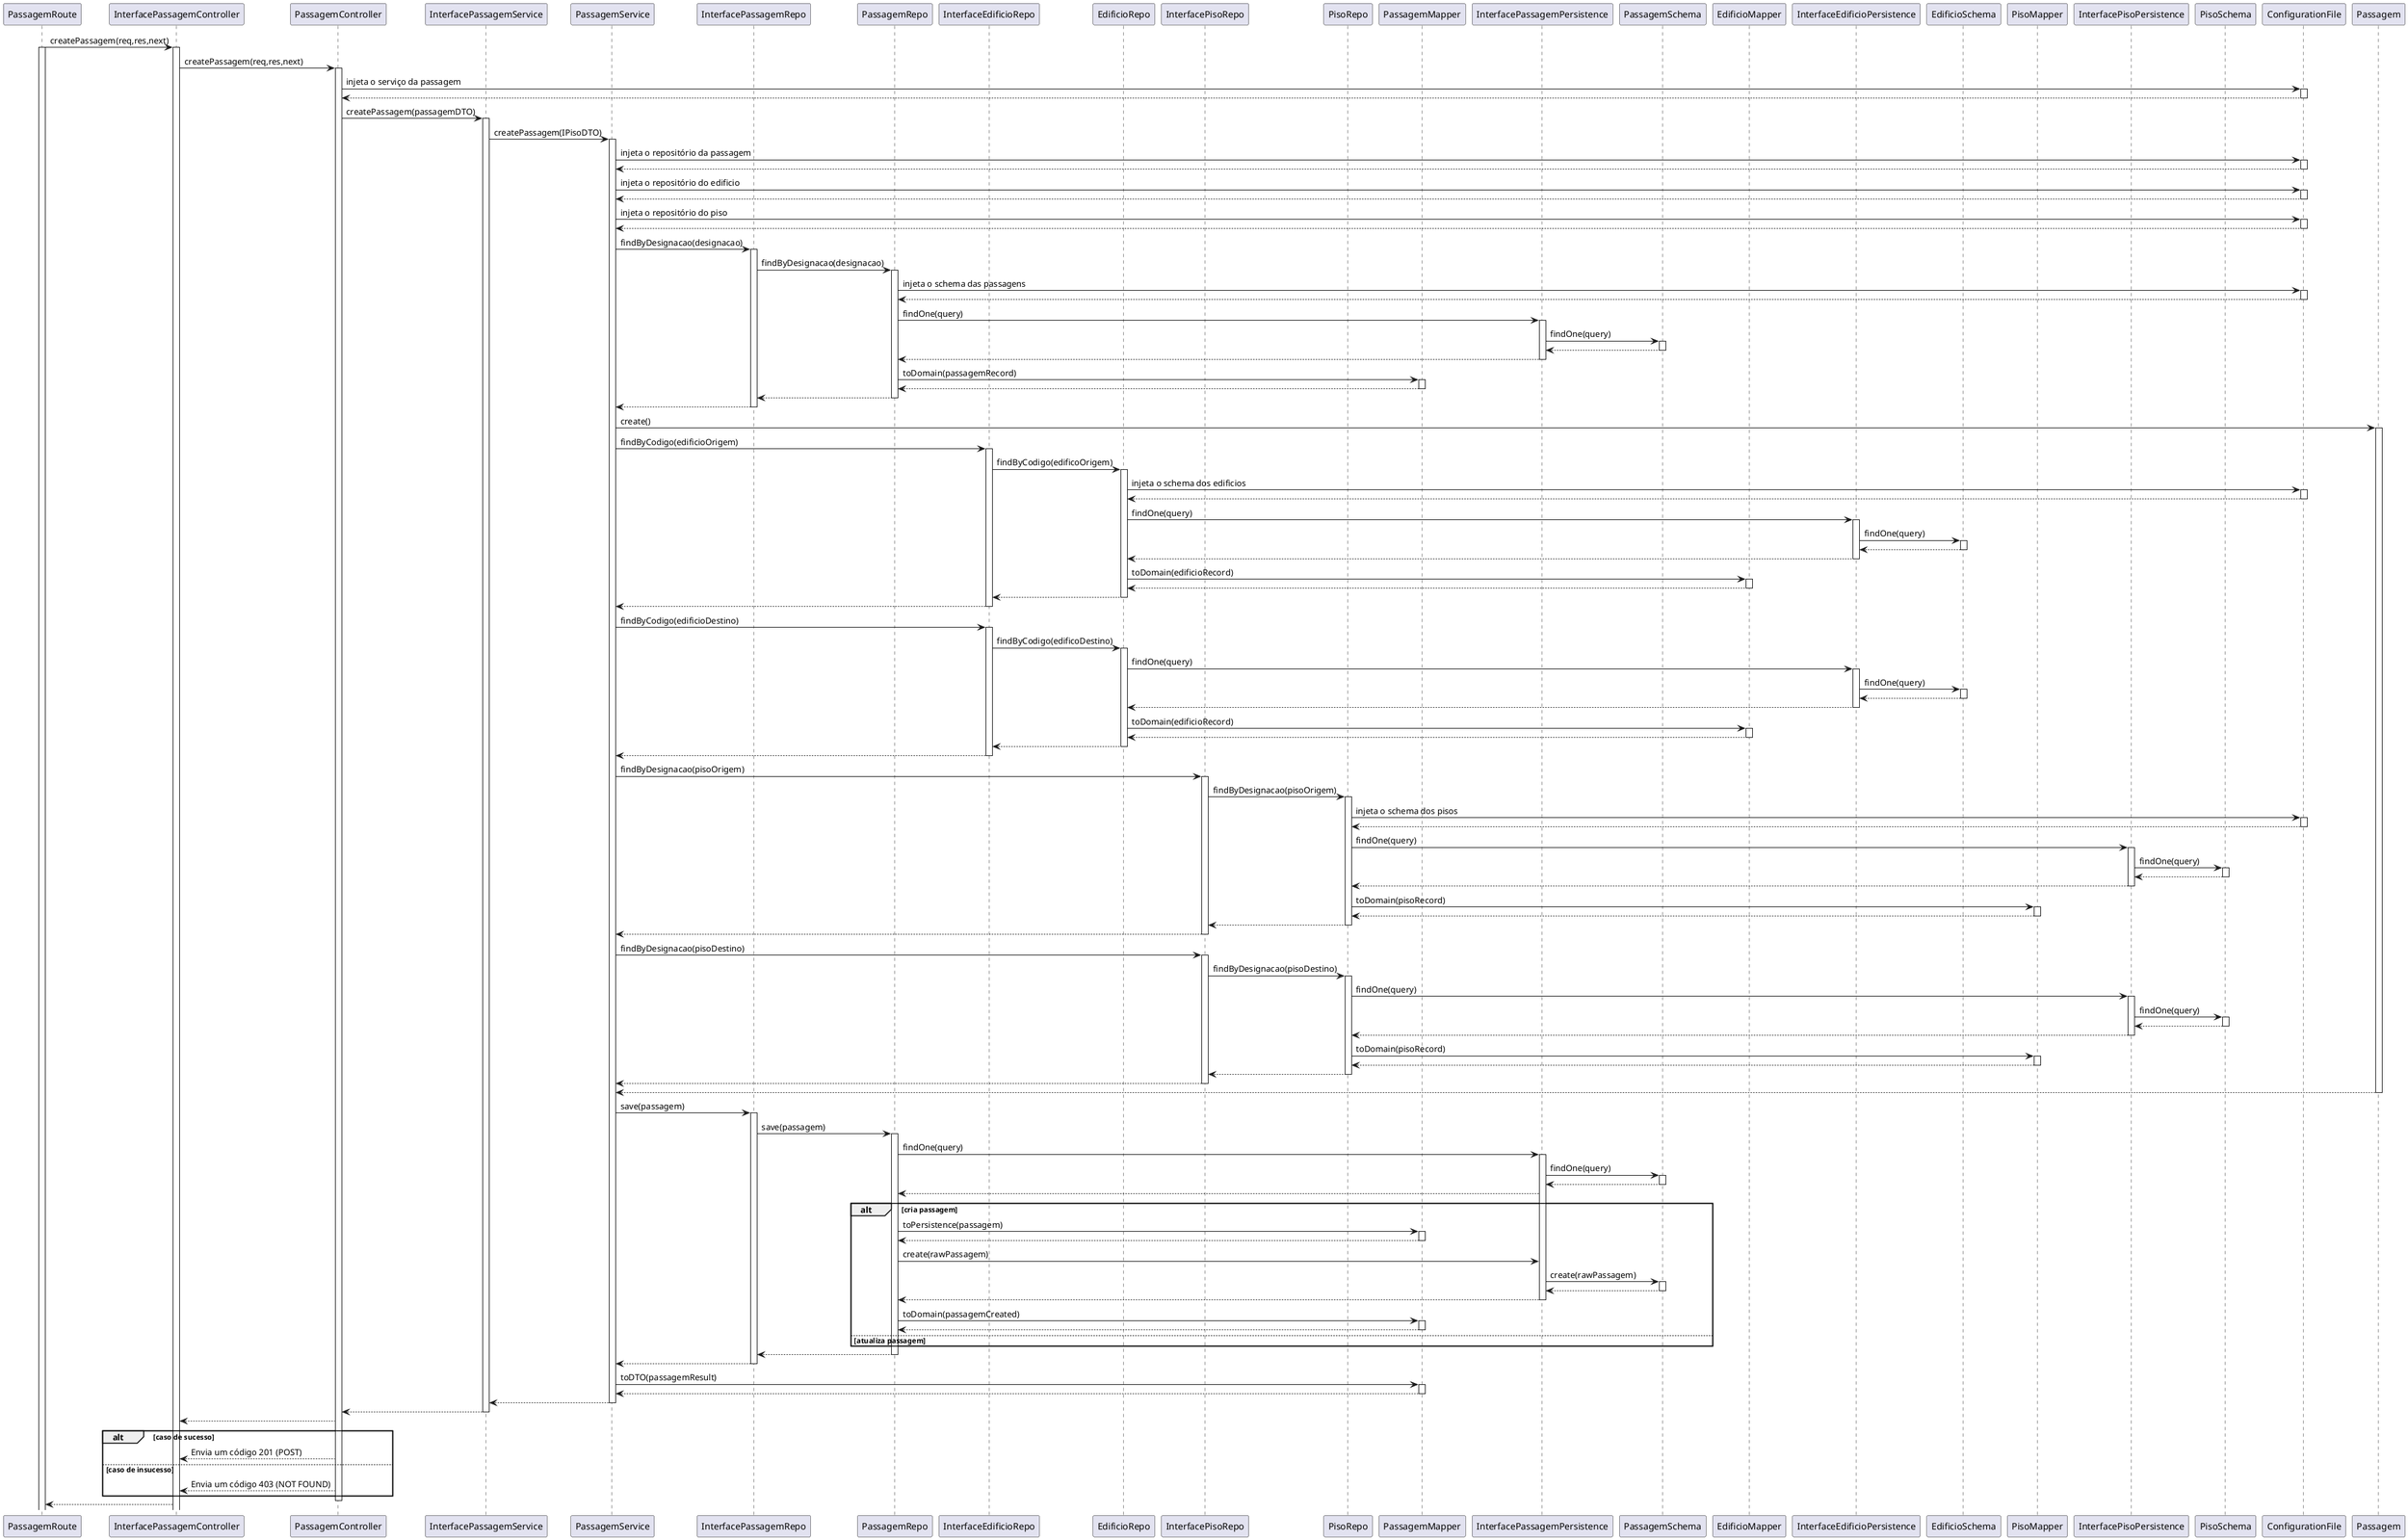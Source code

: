 @startuml sd


participant PassagemRoute as route
participant InterfacePassagemController as ictrl
participant PassagemController as ctrl
participant InterfacePassagemService as isvc
participant PassagemService as svc
participant InterfacePassagemRepo as irepo
participant PassagemRepo as repo
participant InterfaceEdificioRepo as ierepo
participant EdificioRepo as erepo
participant InterfacePisoRepo as iprepo
participant PisoRepo as prepo
participant PassagemMapper as mapper
participant InterfacePassagemPersistence as ischema
participant PassagemSchema as schema
participant EdificioMapper as emapper
participant InterfaceEdificioPersistence as ieschema
participant EdificioSchema as eschema
participant PisoMapper as pmapper
participant InterfacePisoPersistence as ipschema
participant PisoSchema as pschema
participant ConfigurationFile as conf
participant Passagem as model


route -> ictrl++ : createPassagem(req,res,next)
route++
ictrl -> ctrl : createPassagem(req,res,next)
ctrl++
ctrl -> conf : injeta o serviço da passagem
conf++
conf --> ctrl
conf--
ctrl -> isvc : createPassagem(passagemDTO)
isvc++
isvc -> svc : createPassagem(IPisoDTO)
svc++
svc -> conf : injeta o repositório da passagem
conf++
conf --> svc
conf--
svc -> conf : injeta o repositório do edificio
conf++
conf --> svc
conf--
svc -> conf : injeta o repositório do piso
conf++
conf --> svc
conf--
svc -> irepo : findByDesignacao(designacao)
irepo++
irepo -> repo : findByDesignacao(designacao)
repo++
repo -> conf : injeta o schema das passagens
conf++
conf --> repo
conf--
repo -> ischema : findOne(query)
ischema++
ischema -> schema : findOne(query)
schema++
schema --> ischema
schema--
ischema --> repo
ischema--
repo -> mapper : toDomain(passagemRecord)
mapper++
mapper --> repo
mapper--
repo--> irepo
repo--
irepo --> svc
irepo--
svc -> model : create()
model++

svc -> ierepo : findByCodigo(edificioOrigem)
ierepo++
ierepo -> erepo : findByCodigo(edificoOrigem)
erepo++
erepo -> conf : injeta o schema dos edificios
conf++
conf --> erepo
conf--
erepo -> ieschema : findOne(query)
ieschema++
ieschema -> eschema : findOne(query)
eschema++
eschema --> ieschema
eschema--
ieschema --> erepo
ieschema--
erepo -> emapper : toDomain(edificioRecord)
emapper++
emapper --> erepo
emapper--
erepo--> ierepo
erepo--
ierepo --> svc
ierepo--

svc -> ierepo : findByCodigo(edificioDestino)
ierepo++
ierepo -> erepo : findByCodigo(edificoDestino)
erepo++
erepo -> ieschema : findOne(query)
ieschema++
ieschema -> eschema : findOne(query)
eschema++
eschema --> ieschema
eschema--
ieschema --> erepo
ieschema--
erepo -> emapper : toDomain(edificioRecord)
emapper++
emapper --> erepo
emapper--
erepo--> ierepo
erepo--
ierepo --> svc
ierepo--

svc -> iprepo : findByDesignacao(pisoOrigem)
iprepo++
iprepo -> prepo : findByDesignacao(pisoOrigem)
prepo++
prepo -> conf : injeta o schema dos pisos
conf++
conf --> prepo
conf--
prepo -> ipschema : findOne(query)
ipschema++
ipschema -> pschema : findOne(query)
pschema++
pschema --> ipschema
pschema--
ipschema --> prepo
ipschema--
prepo -> pmapper : toDomain(pisoRecord)
pmapper++
pmapper --> prepo
pmapper--
prepo--> iprepo
prepo--
iprepo --> svc
iprepo--

svc -> iprepo : findByDesignacao(pisoDestino)
iprepo++
iprepo -> prepo : findByDesignacao(pisoDestino)
prepo++
prepo -> ipschema : findOne(query)
ipschema++
ipschema -> pschema : findOne(query)
pschema++
pschema --> ipschema
pschema--
ipschema --> prepo
ipschema--
prepo -> pmapper : toDomain(pisoRecord)
pmapper++
pmapper --> prepo
pmapper--
prepo--> iprepo
prepo--
iprepo --> svc
iprepo--

model --> svc
model--
svc -> irepo: save(passagem)
irepo++
irepo -> repo :save(passagem)
repo++
repo -> ischema : findOne(query)
ischema++
ischema -> schema : findOne(query)
schema++
schema --> ischema
schema--
ischema --> repo
alt cria passagem
repo -> mapper : toPersistence(passagem)
mapper++
mapper --> repo
mapper--
repo -> ischema : create(rawPassagem)
ischema -> schema : create(rawPassagem)
schema++
schema --> ischema
schema--
ischema --> repo
ischema--
repo -> mapper : toDomain(passagemCreated)
mapper++
mapper --> repo
mapper--
else atualiza passagem
end
repo --> irepo
repo--
irepo --> svc
irepo--
svc -> mapper : toDTO(passagemResult)
mapper++
mapper --> svc
mapper--
svc --> isvc 
svc--
isvc --> ctrl
isvc--
ctrl --> ictrl
alt caso de sucesso
    ctrl --> ictrl : Envia um código 201 (POST)
else caso de insucesso
    ctrl --> ictrl : Envia um código 403 (NOT FOUND)
end
ctrl--
ictrl --> route
